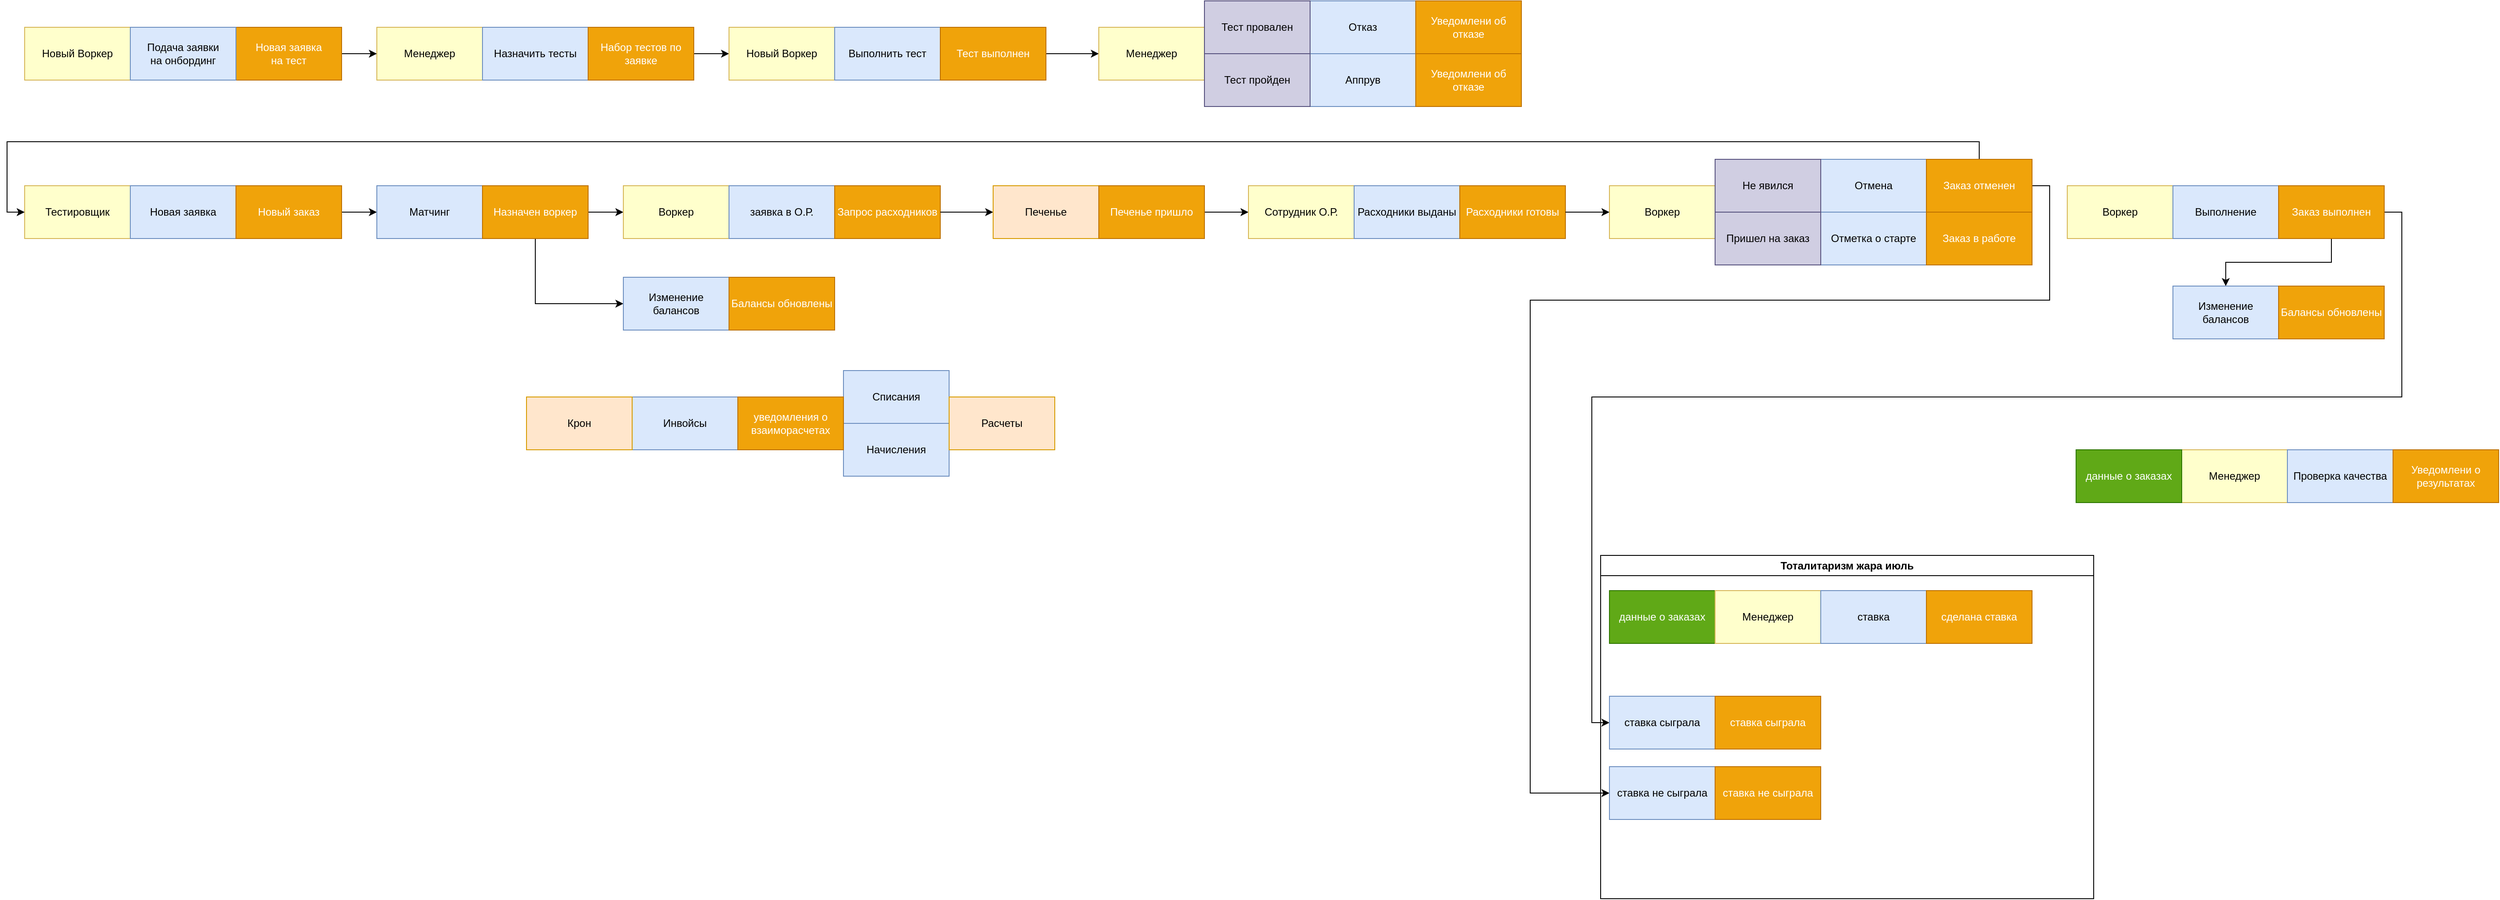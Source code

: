 <mxfile version="22.0.3" type="device">
  <diagram name="Page-1" id="cu8HoAJBPppChcAsw30A">
    <mxGraphModel dx="4191" dy="3203" grid="1" gridSize="10" guides="1" tooltips="1" connect="1" arrows="1" fold="1" page="1" pageScale="1" pageWidth="1169" pageHeight="827" math="0" shadow="0">
      <root>
        <mxCell id="0" />
        <mxCell id="1" parent="0" />
        <mxCell id="0N0rDKjKPEKVKHD4B6wy-1" value="Менеджер" style="rounded=0;whiteSpace=wrap;html=1;fillColor=#FFFFCC;strokeColor=#d6b656;" vertex="1" parent="1">
          <mxGeometry x="440" y="-780" width="120" height="60" as="geometry" />
        </mxCell>
        <mxCell id="0N0rDKjKPEKVKHD4B6wy-2" value="Тестировщик" style="rounded=0;whiteSpace=wrap;html=1;fillColor=#FFFFCC;strokeColor=#d6b656;" vertex="1" parent="1">
          <mxGeometry x="40" y="-600" width="120" height="60" as="geometry" />
        </mxCell>
        <mxCell id="0N0rDKjKPEKVKHD4B6wy-3" value="Новый Воркер" style="rounded=0;whiteSpace=wrap;html=1;fillColor=#FFFFCC;strokeColor=#d6b656;" vertex="1" parent="1">
          <mxGeometry x="40" y="-780" width="120" height="60" as="geometry" />
        </mxCell>
        <mxCell id="0N0rDKjKPEKVKHD4B6wy-23" value="" style="edgeStyle=orthogonalEdgeStyle;rounded=0;orthogonalLoop=1;jettySize=auto;html=1;" edge="1" parent="1" source="0N0rDKjKPEKVKHD4B6wy-8" target="0N0rDKjKPEKVKHD4B6wy-1">
          <mxGeometry relative="1" as="geometry" />
        </mxCell>
        <mxCell id="0N0rDKjKPEKVKHD4B6wy-8" value="Новая заявка&lt;br&gt;на тест" style="rounded=0;whiteSpace=wrap;html=1;fillColor=#f0a30a;strokeColor=#BD7000;fontColor=#ffffff;" vertex="1" parent="1">
          <mxGeometry x="280" y="-780" width="120" height="60" as="geometry" />
        </mxCell>
        <mxCell id="0N0rDKjKPEKVKHD4B6wy-9" value="Подача заявки&lt;br style=&quot;border-color: var(--border-color);&quot;&gt;на онбординг" style="rounded=0;whiteSpace=wrap;html=1;fillColor=#dae8fc;strokeColor=#6c8ebf;" vertex="1" parent="1">
          <mxGeometry x="160" y="-780" width="120" height="60" as="geometry" />
        </mxCell>
        <mxCell id="0N0rDKjKPEKVKHD4B6wy-12" value="Назначить тесты" style="rounded=0;whiteSpace=wrap;html=1;fillColor=#dae8fc;strokeColor=#6c8ebf;" vertex="1" parent="1">
          <mxGeometry x="560" y="-780" width="120" height="60" as="geometry" />
        </mxCell>
        <mxCell id="0N0rDKjKPEKVKHD4B6wy-24" value="" style="edgeStyle=orthogonalEdgeStyle;rounded=0;orthogonalLoop=1;jettySize=auto;html=1;" edge="1" parent="1" source="0N0rDKjKPEKVKHD4B6wy-13" target="0N0rDKjKPEKVKHD4B6wy-14">
          <mxGeometry relative="1" as="geometry" />
        </mxCell>
        <mxCell id="0N0rDKjKPEKVKHD4B6wy-13" value="Набор тестов по заявке" style="rounded=0;whiteSpace=wrap;html=1;fillColor=#f0a30a;strokeColor=#BD7000;fontColor=#ffffff;" vertex="1" parent="1">
          <mxGeometry x="680" y="-780" width="120" height="60" as="geometry" />
        </mxCell>
        <mxCell id="0N0rDKjKPEKVKHD4B6wy-14" value="Новый Воркер" style="rounded=0;whiteSpace=wrap;html=1;fillColor=#FFFFCC;strokeColor=#d6b656;" vertex="1" parent="1">
          <mxGeometry x="840" y="-780" width="120" height="60" as="geometry" />
        </mxCell>
        <mxCell id="0N0rDKjKPEKVKHD4B6wy-15" value="Выполнить тест" style="rounded=0;whiteSpace=wrap;html=1;fillColor=#dae8fc;strokeColor=#6c8ebf;" vertex="1" parent="1">
          <mxGeometry x="960" y="-780" width="120" height="60" as="geometry" />
        </mxCell>
        <mxCell id="0N0rDKjKPEKVKHD4B6wy-25" value="" style="edgeStyle=orthogonalEdgeStyle;rounded=0;orthogonalLoop=1;jettySize=auto;html=1;" edge="1" parent="1" source="0N0rDKjKPEKVKHD4B6wy-16" target="0N0rDKjKPEKVKHD4B6wy-17">
          <mxGeometry relative="1" as="geometry" />
        </mxCell>
        <mxCell id="0N0rDKjKPEKVKHD4B6wy-16" value="Тест выполнен" style="rounded=0;whiteSpace=wrap;html=1;fillColor=#f0a30a;strokeColor=#BD7000;fontColor=#ffffff;" vertex="1" parent="1">
          <mxGeometry x="1080" y="-780" width="120" height="60" as="geometry" />
        </mxCell>
        <mxCell id="0N0rDKjKPEKVKHD4B6wy-17" value="Менеджер" style="rounded=0;whiteSpace=wrap;html=1;fillColor=#FFFFCC;strokeColor=#d6b656;" vertex="1" parent="1">
          <mxGeometry x="1260" y="-780" width="120" height="60" as="geometry" />
        </mxCell>
        <mxCell id="0N0rDKjKPEKVKHD4B6wy-18" value="Отказ" style="rounded=0;whiteSpace=wrap;html=1;fillColor=#dae8fc;strokeColor=#6c8ebf;" vertex="1" parent="1">
          <mxGeometry x="1500" y="-810" width="120" height="60" as="geometry" />
        </mxCell>
        <mxCell id="0N0rDKjKPEKVKHD4B6wy-19" value="Уведомлени об&lt;br&gt;отказе" style="rounded=0;whiteSpace=wrap;html=1;fillColor=#f0a30a;strokeColor=#BD7000;fontColor=#ffffff;" vertex="1" parent="1">
          <mxGeometry x="1620" y="-810" width="120" height="60" as="geometry" />
        </mxCell>
        <mxCell id="0N0rDKjKPEKVKHD4B6wy-21" value="Аппрув" style="rounded=0;whiteSpace=wrap;html=1;fillColor=#dae8fc;strokeColor=#6c8ebf;" vertex="1" parent="1">
          <mxGeometry x="1500" y="-750" width="120" height="60" as="geometry" />
        </mxCell>
        <mxCell id="0N0rDKjKPEKVKHD4B6wy-22" value="Уведомлени об&lt;br&gt;отказе" style="rounded=0;whiteSpace=wrap;html=1;fillColor=#f0a30a;strokeColor=#BD7000;fontColor=#ffffff;" vertex="1" parent="1">
          <mxGeometry x="1620" y="-750" width="120" height="60" as="geometry" />
        </mxCell>
        <mxCell id="0N0rDKjKPEKVKHD4B6wy-26" value="Новая заявка" style="rounded=0;whiteSpace=wrap;html=1;fillColor=#dae8fc;strokeColor=#6c8ebf;" vertex="1" parent="1">
          <mxGeometry x="160" y="-600" width="120" height="60" as="geometry" />
        </mxCell>
        <mxCell id="0N0rDKjKPEKVKHD4B6wy-31" value="" style="edgeStyle=orthogonalEdgeStyle;rounded=0;orthogonalLoop=1;jettySize=auto;html=1;" edge="1" parent="1" source="0N0rDKjKPEKVKHD4B6wy-27" target="0N0rDKjKPEKVKHD4B6wy-29">
          <mxGeometry relative="1" as="geometry" />
        </mxCell>
        <mxCell id="0N0rDKjKPEKVKHD4B6wy-27" value="Новый заказ" style="rounded=0;whiteSpace=wrap;html=1;fillColor=#f0a30a;strokeColor=#BD7000;fontColor=#ffffff;" vertex="1" parent="1">
          <mxGeometry x="280" y="-600" width="120" height="60" as="geometry" />
        </mxCell>
        <mxCell id="0N0rDKjKPEKVKHD4B6wy-29" value="Матчинг" style="rounded=0;whiteSpace=wrap;html=1;fillColor=#dae8fc;strokeColor=#6c8ebf;" vertex="1" parent="1">
          <mxGeometry x="440" y="-600" width="120" height="60" as="geometry" />
        </mxCell>
        <mxCell id="0N0rDKjKPEKVKHD4B6wy-36" value="" style="edgeStyle=orthogonalEdgeStyle;rounded=0;orthogonalLoop=1;jettySize=auto;html=1;" edge="1" parent="1" source="0N0rDKjKPEKVKHD4B6wy-30" target="0N0rDKjKPEKVKHD4B6wy-35">
          <mxGeometry relative="1" as="geometry" />
        </mxCell>
        <mxCell id="0N0rDKjKPEKVKHD4B6wy-39" style="edgeStyle=orthogonalEdgeStyle;rounded=0;orthogonalLoop=1;jettySize=auto;html=1;exitX=0.5;exitY=1;exitDx=0;exitDy=0;entryX=0;entryY=0.5;entryDx=0;entryDy=0;" edge="1" parent="1" source="0N0rDKjKPEKVKHD4B6wy-30" target="0N0rDKjKPEKVKHD4B6wy-32">
          <mxGeometry relative="1" as="geometry" />
        </mxCell>
        <mxCell id="0N0rDKjKPEKVKHD4B6wy-30" value="Назначен воркер" style="rounded=0;whiteSpace=wrap;html=1;fillColor=#f0a30a;strokeColor=#BD7000;fontColor=#ffffff;" vertex="1" parent="1">
          <mxGeometry x="560" y="-600" width="120" height="60" as="geometry" />
        </mxCell>
        <mxCell id="0N0rDKjKPEKVKHD4B6wy-40" value="" style="group" vertex="1" connectable="0" parent="1">
          <mxGeometry x="720" y="-496" width="240" height="60" as="geometry" />
        </mxCell>
        <mxCell id="0N0rDKjKPEKVKHD4B6wy-41" value="" style="group" vertex="1" connectable="0" parent="0N0rDKjKPEKVKHD4B6wy-40">
          <mxGeometry width="240" height="60" as="geometry" />
        </mxCell>
        <mxCell id="0N0rDKjKPEKVKHD4B6wy-32" value="Изменение балансов" style="rounded=0;whiteSpace=wrap;html=1;fillColor=#dae8fc;strokeColor=#6c8ebf;" vertex="1" parent="0N0rDKjKPEKVKHD4B6wy-41">
          <mxGeometry width="120" height="60" as="geometry" />
        </mxCell>
        <mxCell id="0N0rDKjKPEKVKHD4B6wy-34" value="Балансы обновлены" style="rounded=0;whiteSpace=wrap;html=1;fillColor=#f0a30a;strokeColor=#BD7000;fontColor=#ffffff;" vertex="1" parent="0N0rDKjKPEKVKHD4B6wy-41">
          <mxGeometry x="120" width="120" height="60" as="geometry" />
        </mxCell>
        <mxCell id="0N0rDKjKPEKVKHD4B6wy-42" value="" style="group" vertex="1" connectable="0" parent="1">
          <mxGeometry x="720" y="-600" width="360" height="60" as="geometry" />
        </mxCell>
        <mxCell id="0N0rDKjKPEKVKHD4B6wy-35" value="Воркер" style="rounded=0;whiteSpace=wrap;html=1;fillColor=#FFFFCC;strokeColor=#d6b656;" vertex="1" parent="0N0rDKjKPEKVKHD4B6wy-42">
          <mxGeometry width="120" height="60" as="geometry" />
        </mxCell>
        <mxCell id="0N0rDKjKPEKVKHD4B6wy-37" value="заявка в О.Р." style="rounded=0;whiteSpace=wrap;html=1;fillColor=#dae8fc;strokeColor=#6c8ebf;" vertex="1" parent="0N0rDKjKPEKVKHD4B6wy-42">
          <mxGeometry x="120" width="120" height="60" as="geometry" />
        </mxCell>
        <mxCell id="0N0rDKjKPEKVKHD4B6wy-38" value="Запрос расходников" style="rounded=0;whiteSpace=wrap;html=1;fillColor=#f0a30a;strokeColor=#BD7000;fontColor=#ffffff;" vertex="1" parent="0N0rDKjKPEKVKHD4B6wy-42">
          <mxGeometry x="240" width="120" height="60" as="geometry" />
        </mxCell>
        <mxCell id="0N0rDKjKPEKVKHD4B6wy-49" value="" style="edgeStyle=orthogonalEdgeStyle;rounded=0;orthogonalLoop=1;jettySize=auto;html=1;" edge="1" parent="1" source="0N0rDKjKPEKVKHD4B6wy-38" target="0N0rDKjKPEKVKHD4B6wy-48">
          <mxGeometry relative="1" as="geometry" />
        </mxCell>
        <mxCell id="0N0rDKjKPEKVKHD4B6wy-51" value="" style="edgeStyle=orthogonalEdgeStyle;rounded=0;orthogonalLoop=1;jettySize=auto;html=1;" edge="1" parent="1" source="0N0rDKjKPEKVKHD4B6wy-50" target="0N0rDKjKPEKVKHD4B6wy-4">
          <mxGeometry relative="1" as="geometry" />
        </mxCell>
        <mxCell id="0N0rDKjKPEKVKHD4B6wy-52" value="" style="group" vertex="1" connectable="0" parent="1">
          <mxGeometry x="1430" y="-600" width="360" height="60" as="geometry" />
        </mxCell>
        <mxCell id="0N0rDKjKPEKVKHD4B6wy-4" value="Сотрудник О.Р." style="rounded=0;whiteSpace=wrap;html=1;fillColor=#FFFFCC;strokeColor=#d6b656;" vertex="1" parent="0N0rDKjKPEKVKHD4B6wy-52">
          <mxGeometry width="120" height="60" as="geometry" />
        </mxCell>
        <mxCell id="0N0rDKjKPEKVKHD4B6wy-46" value="Расходники выданы" style="rounded=0;whiteSpace=wrap;html=1;fillColor=#dae8fc;strokeColor=#6c8ebf;" vertex="1" parent="0N0rDKjKPEKVKHD4B6wy-52">
          <mxGeometry x="120" width="120" height="60" as="geometry" />
        </mxCell>
        <mxCell id="0N0rDKjKPEKVKHD4B6wy-47" value="Расходники готовы" style="rounded=0;whiteSpace=wrap;html=1;fillColor=#f0a30a;strokeColor=#BD7000;fontColor=#ffffff;" vertex="1" parent="0N0rDKjKPEKVKHD4B6wy-52">
          <mxGeometry x="240" width="120" height="60" as="geometry" />
        </mxCell>
        <mxCell id="0N0rDKjKPEKVKHD4B6wy-53" value="" style="group" vertex="1" connectable="0" parent="1">
          <mxGeometry x="1140" y="-600" width="240" height="60" as="geometry" />
        </mxCell>
        <mxCell id="0N0rDKjKPEKVKHD4B6wy-48" value="Печенье" style="rounded=0;whiteSpace=wrap;html=1;fillColor=#ffe6cc;strokeColor=#d79b00;" vertex="1" parent="0N0rDKjKPEKVKHD4B6wy-53">
          <mxGeometry width="120" height="60" as="geometry" />
        </mxCell>
        <mxCell id="0N0rDKjKPEKVKHD4B6wy-50" value="Печенье пришло" style="rounded=0;whiteSpace=wrap;html=1;fillColor=#f0a30a;strokeColor=#BD7000;fontColor=#ffffff;" vertex="1" parent="0N0rDKjKPEKVKHD4B6wy-53">
          <mxGeometry x="120" width="120" height="60" as="geometry" />
        </mxCell>
        <mxCell id="0N0rDKjKPEKVKHD4B6wy-63" value="Воркер" style="rounded=0;whiteSpace=wrap;html=1;fillColor=#FFFFCC;strokeColor=#d6b656;" vertex="1" parent="1">
          <mxGeometry x="1840" y="-600" width="120" height="60" as="geometry" />
        </mxCell>
        <mxCell id="0N0rDKjKPEKVKHD4B6wy-64" value="" style="edgeStyle=orthogonalEdgeStyle;rounded=0;orthogonalLoop=1;jettySize=auto;html=1;" edge="1" parent="1" source="0N0rDKjKPEKVKHD4B6wy-47" target="0N0rDKjKPEKVKHD4B6wy-63">
          <mxGeometry relative="1" as="geometry" />
        </mxCell>
        <mxCell id="0N0rDKjKPEKVKHD4B6wy-65" value="Отмена" style="rounded=0;whiteSpace=wrap;html=1;fillColor=#dae8fc;strokeColor=#6c8ebf;" vertex="1" parent="1">
          <mxGeometry x="2080" y="-630" width="120" height="60" as="geometry" />
        </mxCell>
        <mxCell id="0N0rDKjKPEKVKHD4B6wy-66" value="Отметка о старте" style="rounded=0;whiteSpace=wrap;html=1;fillColor=#dae8fc;strokeColor=#6c8ebf;" vertex="1" parent="1">
          <mxGeometry x="2080" y="-570" width="120" height="60" as="geometry" />
        </mxCell>
        <mxCell id="0N0rDKjKPEKVKHD4B6wy-67" value="Пришел на заказ" style="rounded=0;whiteSpace=wrap;html=1;fillColor=#d0cee2;strokeColor=#56517e;" vertex="1" parent="1">
          <mxGeometry x="1960" y="-570" width="120" height="60" as="geometry" />
        </mxCell>
        <mxCell id="0N0rDKjKPEKVKHD4B6wy-68" value="Тест провален" style="rounded=0;whiteSpace=wrap;html=1;fillColor=#d0cee2;strokeColor=#56517e;" vertex="1" parent="1">
          <mxGeometry x="1380" y="-810" width="120" height="60" as="geometry" />
        </mxCell>
        <mxCell id="0N0rDKjKPEKVKHD4B6wy-69" value="Тест пройден" style="rounded=0;whiteSpace=wrap;html=1;fillColor=#d0cee2;strokeColor=#56517e;" vertex="1" parent="1">
          <mxGeometry x="1380" y="-750" width="120" height="60" as="geometry" />
        </mxCell>
        <mxCell id="0N0rDKjKPEKVKHD4B6wy-70" value="Не явился" style="rounded=0;whiteSpace=wrap;html=1;fillColor=#d0cee2;strokeColor=#56517e;" vertex="1" parent="1">
          <mxGeometry x="1960" y="-630" width="120" height="60" as="geometry" />
        </mxCell>
        <mxCell id="0N0rDKjKPEKVKHD4B6wy-76" style="edgeStyle=orthogonalEdgeStyle;rounded=0;orthogonalLoop=1;jettySize=auto;html=1;exitX=0.5;exitY=0;exitDx=0;exitDy=0;entryX=0;entryY=0.5;entryDx=0;entryDy=0;" edge="1" parent="1" source="0N0rDKjKPEKVKHD4B6wy-71" target="0N0rDKjKPEKVKHD4B6wy-2">
          <mxGeometry relative="1" as="geometry" />
        </mxCell>
        <mxCell id="0N0rDKjKPEKVKHD4B6wy-111" style="edgeStyle=orthogonalEdgeStyle;rounded=0;orthogonalLoop=1;jettySize=auto;html=1;exitX=1;exitY=0.5;exitDx=0;exitDy=0;entryX=0;entryY=0.5;entryDx=0;entryDy=0;" edge="1" parent="1" source="0N0rDKjKPEKVKHD4B6wy-71" target="0N0rDKjKPEKVKHD4B6wy-109">
          <mxGeometry relative="1" as="geometry">
            <Array as="points">
              <mxPoint x="2340" y="-600" />
              <mxPoint x="2340" y="-470" />
              <mxPoint x="1750" y="-470" />
              <mxPoint x="1750" y="90" />
            </Array>
          </mxGeometry>
        </mxCell>
        <mxCell id="0N0rDKjKPEKVKHD4B6wy-71" value="Заказ отменен" style="rounded=0;whiteSpace=wrap;html=1;fillColor=#f0a30a;strokeColor=#BD7000;fontColor=#ffffff;" vertex="1" parent="1">
          <mxGeometry x="2200" y="-630" width="120" height="60" as="geometry" />
        </mxCell>
        <mxCell id="0N0rDKjKPEKVKHD4B6wy-72" value="Заказ в работе" style="rounded=0;whiteSpace=wrap;html=1;fillColor=#f0a30a;strokeColor=#BD7000;fontColor=#ffffff;" vertex="1" parent="1">
          <mxGeometry x="2200" y="-570" width="120" height="60" as="geometry" />
        </mxCell>
        <mxCell id="0N0rDKjKPEKVKHD4B6wy-77" value="Воркер" style="rounded=0;whiteSpace=wrap;html=1;fillColor=#FFFFCC;strokeColor=#d6b656;" vertex="1" parent="1">
          <mxGeometry x="2360" y="-600" width="120" height="60" as="geometry" />
        </mxCell>
        <mxCell id="0N0rDKjKPEKVKHD4B6wy-78" value="Выполнение" style="rounded=0;whiteSpace=wrap;html=1;fillColor=#dae8fc;strokeColor=#6c8ebf;" vertex="1" parent="1">
          <mxGeometry x="2480" y="-600" width="120" height="60" as="geometry" />
        </mxCell>
        <mxCell id="0N0rDKjKPEKVKHD4B6wy-84" style="edgeStyle=orthogonalEdgeStyle;rounded=0;orthogonalLoop=1;jettySize=auto;html=1;exitX=0.5;exitY=1;exitDx=0;exitDy=0;" edge="1" parent="1" source="0N0rDKjKPEKVKHD4B6wy-79" target="0N0rDKjKPEKVKHD4B6wy-82">
          <mxGeometry relative="1" as="geometry" />
        </mxCell>
        <mxCell id="0N0rDKjKPEKVKHD4B6wy-108" style="edgeStyle=orthogonalEdgeStyle;rounded=0;orthogonalLoop=1;jettySize=auto;html=1;exitX=1;exitY=0.5;exitDx=0;exitDy=0;entryX=0;entryY=0.5;entryDx=0;entryDy=0;" edge="1" parent="1" source="0N0rDKjKPEKVKHD4B6wy-79" target="0N0rDKjKPEKVKHD4B6wy-106">
          <mxGeometry relative="1" as="geometry">
            <mxPoint x="2150" y="-290" as="targetPoint" />
            <Array as="points">
              <mxPoint x="2740" y="-570" />
              <mxPoint x="2740" y="-360" />
              <mxPoint x="1820" y="-360" />
              <mxPoint x="1820" y="10" />
            </Array>
          </mxGeometry>
        </mxCell>
        <mxCell id="0N0rDKjKPEKVKHD4B6wy-79" value="Заказ выполнен" style="rounded=0;whiteSpace=wrap;html=1;fillColor=#f0a30a;strokeColor=#BD7000;fontColor=#ffffff;" vertex="1" parent="1">
          <mxGeometry x="2600" y="-600" width="120" height="60" as="geometry" />
        </mxCell>
        <mxCell id="0N0rDKjKPEKVKHD4B6wy-81" value="" style="group" vertex="1" connectable="0" parent="1">
          <mxGeometry x="2480" y="-486" width="240" height="60" as="geometry" />
        </mxCell>
        <mxCell id="0N0rDKjKPEKVKHD4B6wy-82" value="Изменение балансов" style="rounded=0;whiteSpace=wrap;html=1;fillColor=#dae8fc;strokeColor=#6c8ebf;" vertex="1" parent="0N0rDKjKPEKVKHD4B6wy-81">
          <mxGeometry width="120" height="60" as="geometry" />
        </mxCell>
        <mxCell id="0N0rDKjKPEKVKHD4B6wy-83" value="Балансы обновлены" style="rounded=0;whiteSpace=wrap;html=1;fillColor=#f0a30a;strokeColor=#BD7000;fontColor=#ffffff;" vertex="1" parent="0N0rDKjKPEKVKHD4B6wy-81">
          <mxGeometry x="120" width="120" height="60" as="geometry" />
        </mxCell>
        <mxCell id="0N0rDKjKPEKVKHD4B6wy-96" value="" style="group" vertex="1" connectable="0" parent="1">
          <mxGeometry x="610" y="-390" width="600" height="120" as="geometry" />
        </mxCell>
        <mxCell id="0N0rDKjKPEKVKHD4B6wy-93" value="Инвойсы" style="rounded=0;whiteSpace=wrap;html=1;fillColor=#dae8fc;strokeColor=#6c8ebf;" vertex="1" parent="0N0rDKjKPEKVKHD4B6wy-96">
          <mxGeometry x="120" y="30" width="120" height="60" as="geometry" />
        </mxCell>
        <mxCell id="0N0rDKjKPEKVKHD4B6wy-55" value="Крон" style="rounded=0;whiteSpace=wrap;html=1;fillColor=#ffe6cc;strokeColor=#d79b00;" vertex="1" parent="0N0rDKjKPEKVKHD4B6wy-96">
          <mxGeometry y="30" width="120" height="60" as="geometry" />
        </mxCell>
        <mxCell id="0N0rDKjKPEKVKHD4B6wy-59" value="Списания" style="rounded=0;whiteSpace=wrap;html=1;fillColor=#dae8fc;strokeColor=#6c8ebf;" vertex="1" parent="0N0rDKjKPEKVKHD4B6wy-96">
          <mxGeometry x="360" width="120" height="60" as="geometry" />
        </mxCell>
        <mxCell id="0N0rDKjKPEKVKHD4B6wy-86" value="Начисления" style="rounded=0;whiteSpace=wrap;html=1;fillColor=#dae8fc;strokeColor=#6c8ebf;" vertex="1" parent="0N0rDKjKPEKVKHD4B6wy-96">
          <mxGeometry x="360" y="60" width="120" height="60" as="geometry" />
        </mxCell>
        <mxCell id="0N0rDKjKPEKVKHD4B6wy-60" value="уведомления о взаиморасчетах" style="rounded=0;whiteSpace=wrap;html=1;fillColor=#f0a30a;strokeColor=#BD7000;fontColor=#ffffff;" vertex="1" parent="0N0rDKjKPEKVKHD4B6wy-96">
          <mxGeometry x="240" y="30" width="120" height="60" as="geometry" />
        </mxCell>
        <mxCell id="0N0rDKjKPEKVKHD4B6wy-95" value="Расчеты" style="rounded=0;whiteSpace=wrap;html=1;fillColor=#ffe6cc;strokeColor=#d79b00;" vertex="1" parent="0N0rDKjKPEKVKHD4B6wy-96">
          <mxGeometry x="480" y="30" width="120" height="60" as="geometry" />
        </mxCell>
        <mxCell id="0N0rDKjKPEKVKHD4B6wy-100" value="Тоталитаризм жара июль" style="swimlane;whiteSpace=wrap;html=1;" vertex="1" parent="1">
          <mxGeometry x="1830" y="-180" width="560" height="390" as="geometry" />
        </mxCell>
        <mxCell id="0N0rDKjKPEKVKHD4B6wy-98" value="данные о заказах" style="rounded=0;whiteSpace=wrap;html=1;fillColor=#60a917;strokeColor=#2D7600;fontColor=#ffffff;" vertex="1" parent="0N0rDKjKPEKVKHD4B6wy-100">
          <mxGeometry x="10" y="40" width="120" height="60" as="geometry" />
        </mxCell>
        <mxCell id="0N0rDKjKPEKVKHD4B6wy-99" value="Менеджер" style="rounded=0;whiteSpace=wrap;html=1;fillColor=#FFFFCC;strokeColor=#d6b656;" vertex="1" parent="0N0rDKjKPEKVKHD4B6wy-100">
          <mxGeometry x="130" y="40" width="120" height="60" as="geometry" />
        </mxCell>
        <mxCell id="0N0rDKjKPEKVKHD4B6wy-97" value="ставка" style="rounded=0;whiteSpace=wrap;html=1;fillColor=#dae8fc;strokeColor=#6c8ebf;" vertex="1" parent="0N0rDKjKPEKVKHD4B6wy-100">
          <mxGeometry x="250" y="40" width="120" height="60" as="geometry" />
        </mxCell>
        <mxCell id="0N0rDKjKPEKVKHD4B6wy-105" value="сделана ставка" style="rounded=0;whiteSpace=wrap;html=1;fillColor=#f0a30a;strokeColor=#BD7000;fontColor=#ffffff;" vertex="1" parent="0N0rDKjKPEKVKHD4B6wy-100">
          <mxGeometry x="370" y="40" width="120" height="60" as="geometry" />
        </mxCell>
        <mxCell id="0N0rDKjKPEKVKHD4B6wy-106" value="ставка сыграла" style="rounded=0;whiteSpace=wrap;html=1;fillColor=#dae8fc;strokeColor=#6c8ebf;" vertex="1" parent="0N0rDKjKPEKVKHD4B6wy-100">
          <mxGeometry x="10" y="160" width="120" height="60" as="geometry" />
        </mxCell>
        <mxCell id="0N0rDKjKPEKVKHD4B6wy-107" value="ставка сыграла" style="rounded=0;whiteSpace=wrap;html=1;fillColor=#f0a30a;strokeColor=#BD7000;fontColor=#ffffff;" vertex="1" parent="0N0rDKjKPEKVKHD4B6wy-100">
          <mxGeometry x="130" y="160" width="120" height="60" as="geometry" />
        </mxCell>
        <mxCell id="0N0rDKjKPEKVKHD4B6wy-109" value="ставка не сыграла" style="rounded=0;whiteSpace=wrap;html=1;fillColor=#dae8fc;strokeColor=#6c8ebf;" vertex="1" parent="0N0rDKjKPEKVKHD4B6wy-100">
          <mxGeometry x="10" y="240" width="120" height="60" as="geometry" />
        </mxCell>
        <mxCell id="0N0rDKjKPEKVKHD4B6wy-110" value="ставка не сыграла" style="rounded=0;whiteSpace=wrap;html=1;fillColor=#f0a30a;strokeColor=#BD7000;fontColor=#ffffff;" vertex="1" parent="0N0rDKjKPEKVKHD4B6wy-100">
          <mxGeometry x="130" y="240" width="120" height="60" as="geometry" />
        </mxCell>
        <mxCell id="0N0rDKjKPEKVKHD4B6wy-101" value="Менеджер" style="rounded=0;whiteSpace=wrap;html=1;fillColor=#FFFFCC;strokeColor=#d6b656;" vertex="1" parent="1">
          <mxGeometry x="2490" y="-300" width="120" height="60" as="geometry" />
        </mxCell>
        <mxCell id="0N0rDKjKPEKVKHD4B6wy-102" value="Проверка качества" style="rounded=0;whiteSpace=wrap;html=1;fillColor=#dae8fc;strokeColor=#6c8ebf;" vertex="1" parent="1">
          <mxGeometry x="2610" y="-300" width="120" height="60" as="geometry" />
        </mxCell>
        <mxCell id="0N0rDKjKPEKVKHD4B6wy-103" value="Уведомлени о результатах" style="rounded=0;whiteSpace=wrap;html=1;fillColor=#f0a30a;strokeColor=#BD7000;fontColor=#ffffff;" vertex="1" parent="1">
          <mxGeometry x="2730" y="-300" width="120" height="60" as="geometry" />
        </mxCell>
        <mxCell id="0N0rDKjKPEKVKHD4B6wy-104" value="данные о заказах" style="rounded=0;whiteSpace=wrap;html=1;fillColor=#60a917;strokeColor=#2D7600;fontColor=#ffffff;" vertex="1" parent="1">
          <mxGeometry x="2370" y="-300" width="120" height="60" as="geometry" />
        </mxCell>
      </root>
    </mxGraphModel>
  </diagram>
</mxfile>
